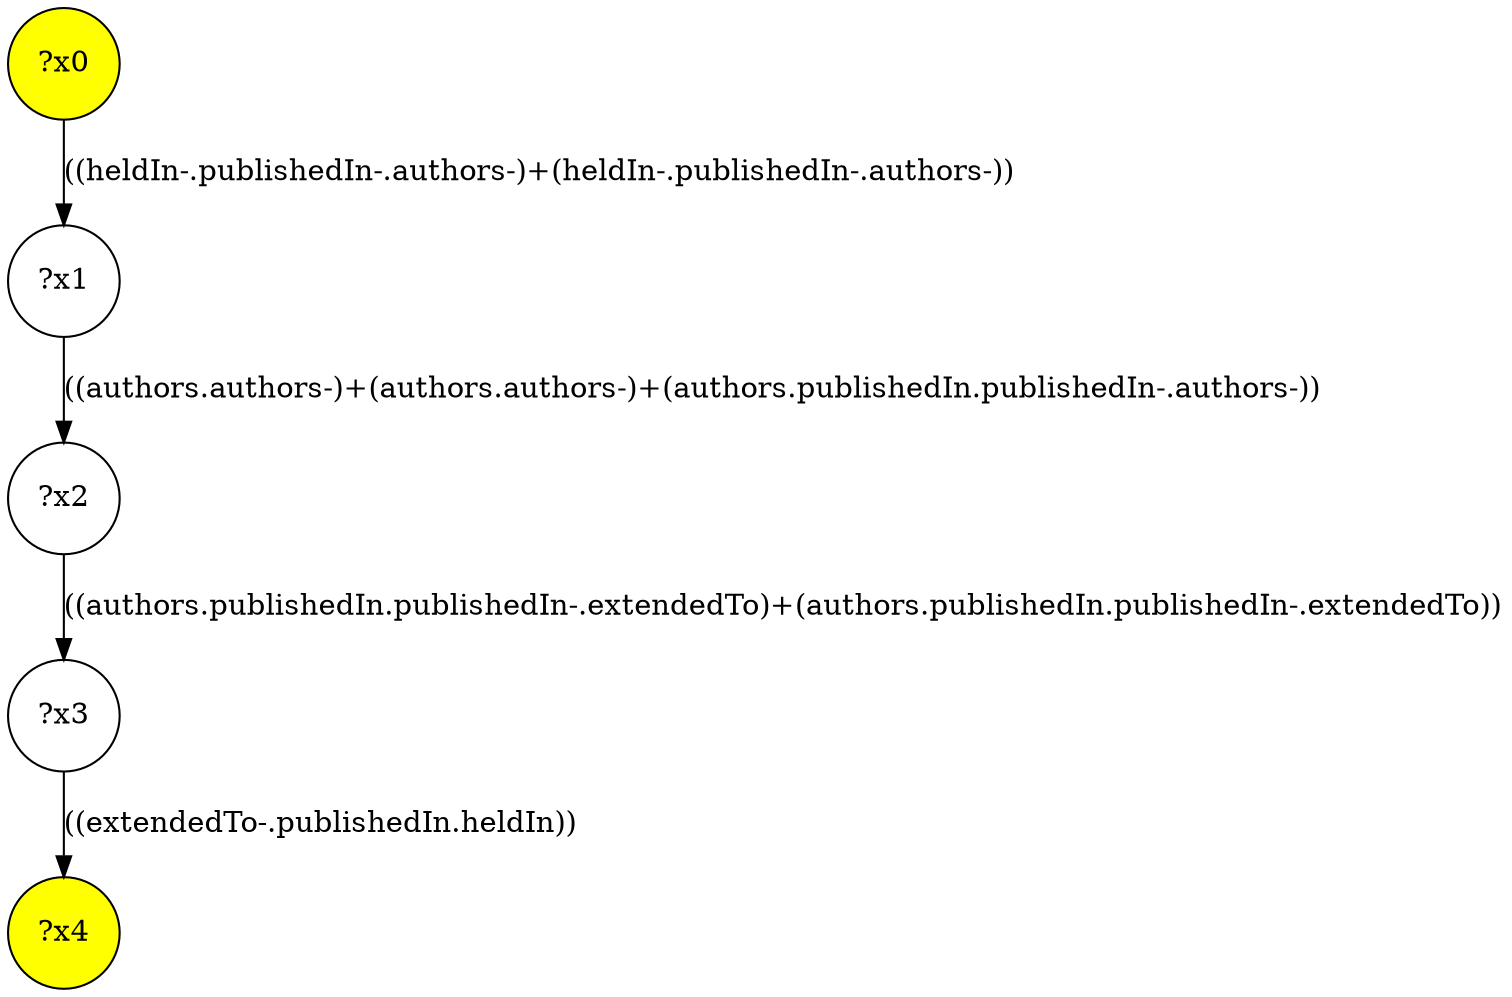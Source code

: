 digraph g {
	x0 [fillcolor="yellow", style="filled," shape=circle, label="?x0"];
	x4 [fillcolor="yellow", style="filled," shape=circle, label="?x4"];
	x1 [shape=circle, label="?x1"];
	x0 -> x1 [label="((heldIn-.publishedIn-.authors-)+(heldIn-.publishedIn-.authors-))"];
	x2 [shape=circle, label="?x2"];
	x1 -> x2 [label="((authors.authors-)+(authors.authors-)+(authors.publishedIn.publishedIn-.authors-))"];
	x3 [shape=circle, label="?x3"];
	x2 -> x3 [label="((authors.publishedIn.publishedIn-.extendedTo)+(authors.publishedIn.publishedIn-.extendedTo))"];
	x3 -> x4 [label="((extendedTo-.publishedIn.heldIn))"];
}
